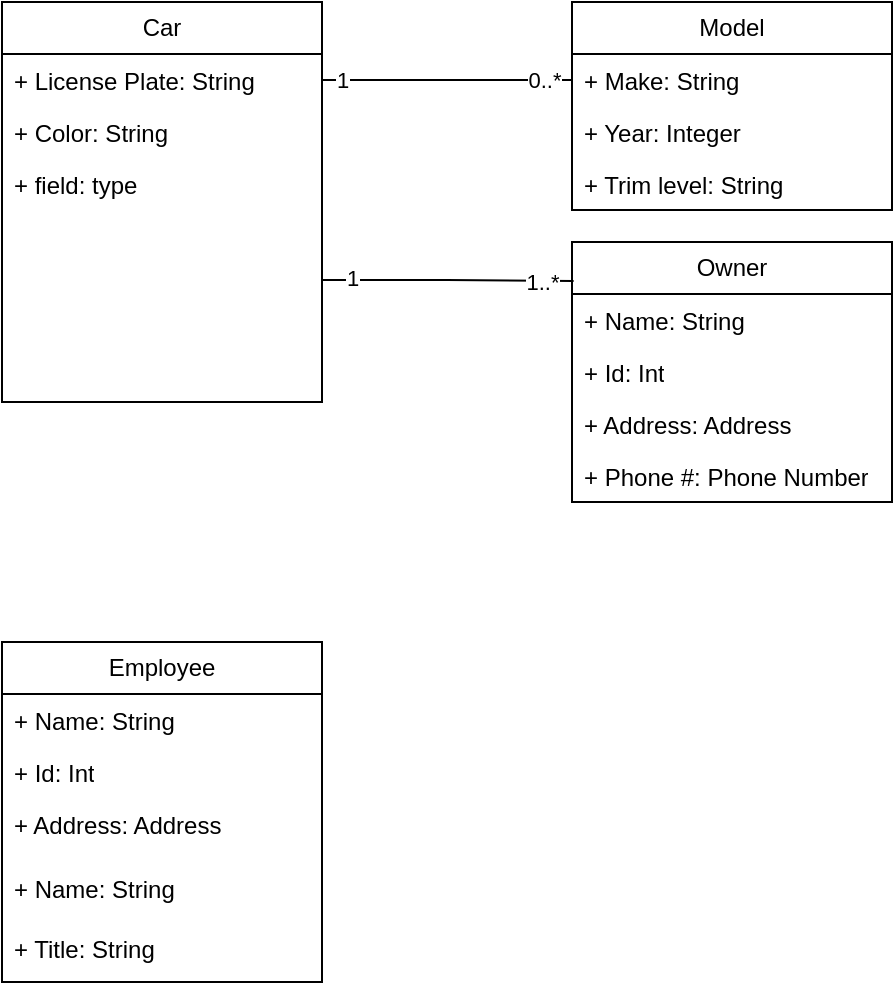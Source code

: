 <mxfile version="28.2.5">
  <diagram name="Page-1" id="RoQxjW4McmKQR3HF6a6k">
    <mxGraphModel dx="1043" dy="570" grid="1" gridSize="10" guides="1" tooltips="1" connect="1" arrows="1" fold="1" page="1" pageScale="1" pageWidth="850" pageHeight="1100" math="0" shadow="0">
      <root>
        <mxCell id="0" />
        <mxCell id="1" parent="0" />
        <mxCell id="i3sk0pUM4rajR8fH5hq--1" value="Car" style="swimlane;fontStyle=0;childLayout=stackLayout;horizontal=1;startSize=26;fillColor=none;horizontalStack=0;resizeParent=1;resizeParentMax=0;resizeLast=0;collapsible=1;marginBottom=0;whiteSpace=wrap;html=1;" vertex="1" parent="1">
          <mxGeometry x="60" y="40" width="160" height="200" as="geometry" />
        </mxCell>
        <mxCell id="i3sk0pUM4rajR8fH5hq--2" value="+ License Plate: String&lt;span style=&quot;white-space: pre;&quot;&gt;&#x9;&lt;/span&gt;&amp;nbsp;" style="text;strokeColor=none;fillColor=none;align=left;verticalAlign=top;spacingLeft=4;spacingRight=4;overflow=hidden;rotatable=0;points=[[0,0.5],[1,0.5]];portConstraint=eastwest;whiteSpace=wrap;html=1;" vertex="1" parent="i3sk0pUM4rajR8fH5hq--1">
          <mxGeometry y="26" width="160" height="26" as="geometry" />
        </mxCell>
        <mxCell id="i3sk0pUM4rajR8fH5hq--3" value="+ Color: String&lt;span style=&quot;white-space: pre;&quot;&gt;&#x9;&lt;/span&gt;&lt;span style=&quot;white-space: pre;&quot;&gt;&#x9;&lt;/span&gt;" style="text;strokeColor=none;fillColor=none;align=left;verticalAlign=top;spacingLeft=4;spacingRight=4;overflow=hidden;rotatable=0;points=[[0,0.5],[1,0.5]];portConstraint=eastwest;whiteSpace=wrap;html=1;" vertex="1" parent="i3sk0pUM4rajR8fH5hq--1">
          <mxGeometry y="52" width="160" height="26" as="geometry" />
        </mxCell>
        <mxCell id="i3sk0pUM4rajR8fH5hq--4" value="+ field: type" style="text;strokeColor=none;fillColor=none;align=left;verticalAlign=top;spacingLeft=4;spacingRight=4;overflow=hidden;rotatable=0;points=[[0,0.5],[1,0.5]];portConstraint=eastwest;whiteSpace=wrap;html=1;" vertex="1" parent="i3sk0pUM4rajR8fH5hq--1">
          <mxGeometry y="78" width="160" height="122" as="geometry" />
        </mxCell>
        <mxCell id="i3sk0pUM4rajR8fH5hq--5" value="Model" style="swimlane;fontStyle=0;childLayout=stackLayout;horizontal=1;startSize=26;fillColor=none;horizontalStack=0;resizeParent=1;resizeParentMax=0;resizeLast=0;collapsible=1;marginBottom=0;whiteSpace=wrap;html=1;" vertex="1" parent="1">
          <mxGeometry x="345" y="40" width="160" height="104" as="geometry" />
        </mxCell>
        <mxCell id="i3sk0pUM4rajR8fH5hq--6" value="+ Make: String&lt;span style=&quot;white-space: pre;&quot;&gt;&#x9;&lt;/span&gt;&lt;div&gt;&lt;span style=&quot;white-space: pre;&quot;&gt;&#x9;&lt;/span&gt;&amp;nbsp;&lt;span style=&quot;white-space: pre;&quot;&gt;&#x9;&lt;/span&gt;&lt;/div&gt;" style="text;strokeColor=none;fillColor=none;align=left;verticalAlign=top;spacingLeft=4;spacingRight=4;overflow=hidden;rotatable=0;points=[[0,0.5],[1,0.5]];portConstraint=eastwest;whiteSpace=wrap;html=1;" vertex="1" parent="i3sk0pUM4rajR8fH5hq--5">
          <mxGeometry y="26" width="160" height="26" as="geometry" />
        </mxCell>
        <mxCell id="i3sk0pUM4rajR8fH5hq--7" value="+ Year: Integer&lt;span style=&quot;white-space: pre;&quot;&gt;&#x9;&lt;/span&gt;&lt;span style=&quot;white-space: pre;&quot;&gt;&#x9;&lt;/span&gt;" style="text;strokeColor=none;fillColor=none;align=left;verticalAlign=top;spacingLeft=4;spacingRight=4;overflow=hidden;rotatable=0;points=[[0,0.5],[1,0.5]];portConstraint=eastwest;whiteSpace=wrap;html=1;" vertex="1" parent="i3sk0pUM4rajR8fH5hq--5">
          <mxGeometry y="52" width="160" height="26" as="geometry" />
        </mxCell>
        <mxCell id="i3sk0pUM4rajR8fH5hq--8" value="+ Trim level: String" style="text;strokeColor=none;fillColor=none;align=left;verticalAlign=top;spacingLeft=4;spacingRight=4;overflow=hidden;rotatable=0;points=[[0,0.5],[1,0.5]];portConstraint=eastwest;whiteSpace=wrap;html=1;" vertex="1" parent="i3sk0pUM4rajR8fH5hq--5">
          <mxGeometry y="78" width="160" height="26" as="geometry" />
        </mxCell>
        <mxCell id="i3sk0pUM4rajR8fH5hq--9" style="edgeStyle=orthogonalEdgeStyle;rounded=0;orthogonalLoop=1;jettySize=auto;html=1;entryX=0;entryY=0.5;entryDx=0;entryDy=0;endArrow=none;endFill=0;" edge="1" parent="1" source="i3sk0pUM4rajR8fH5hq--2" target="i3sk0pUM4rajR8fH5hq--6">
          <mxGeometry relative="1" as="geometry" />
        </mxCell>
        <mxCell id="i3sk0pUM4rajR8fH5hq--10" value="1" style="edgeLabel;html=1;align=center;verticalAlign=middle;resizable=0;points=[];" vertex="1" connectable="0" parent="i3sk0pUM4rajR8fH5hq--9">
          <mxGeometry x="-0.842" relative="1" as="geometry">
            <mxPoint as="offset" />
          </mxGeometry>
        </mxCell>
        <mxCell id="i3sk0pUM4rajR8fH5hq--11" value="0..*" style="edgeLabel;html=1;align=center;verticalAlign=middle;resizable=0;points=[];" vertex="1" connectable="0" parent="i3sk0pUM4rajR8fH5hq--9">
          <mxGeometry x="0.764" relative="1" as="geometry">
            <mxPoint as="offset" />
          </mxGeometry>
        </mxCell>
        <mxCell id="i3sk0pUM4rajR8fH5hq--15" value="Owner" style="swimlane;fontStyle=0;childLayout=stackLayout;horizontal=1;startSize=26;fillColor=none;horizontalStack=0;resizeParent=1;resizeParentMax=0;resizeLast=0;collapsible=1;marginBottom=0;whiteSpace=wrap;html=1;" vertex="1" parent="1">
          <mxGeometry x="345" y="160" width="160" height="130" as="geometry" />
        </mxCell>
        <mxCell id="i3sk0pUM4rajR8fH5hq--16" value="+ Name: String&lt;span style=&quot;white-space: pre;&quot;&gt;&#x9;&lt;/span&gt;&lt;div&gt;&lt;span style=&quot;white-space: pre;&quot;&gt;&#x9;&lt;/span&gt;&amp;nbsp;&lt;span style=&quot;white-space: pre;&quot;&gt;&#x9;&lt;/span&gt;&lt;/div&gt;" style="text;strokeColor=none;fillColor=none;align=left;verticalAlign=top;spacingLeft=4;spacingRight=4;overflow=hidden;rotatable=0;points=[[0,0.5],[1,0.5]];portConstraint=eastwest;whiteSpace=wrap;html=1;" vertex="1" parent="i3sk0pUM4rajR8fH5hq--15">
          <mxGeometry y="26" width="160" height="26" as="geometry" />
        </mxCell>
        <mxCell id="i3sk0pUM4rajR8fH5hq--17" value="+ Id: Int" style="text;strokeColor=none;fillColor=none;align=left;verticalAlign=top;spacingLeft=4;spacingRight=4;overflow=hidden;rotatable=0;points=[[0,0.5],[1,0.5]];portConstraint=eastwest;whiteSpace=wrap;html=1;" vertex="1" parent="i3sk0pUM4rajR8fH5hq--15">
          <mxGeometry y="52" width="160" height="26" as="geometry" />
        </mxCell>
        <mxCell id="i3sk0pUM4rajR8fH5hq--18" value="+ Address: Address" style="text;strokeColor=none;fillColor=none;align=left;verticalAlign=top;spacingLeft=4;spacingRight=4;overflow=hidden;rotatable=0;points=[[0,0.5],[1,0.5]];portConstraint=eastwest;whiteSpace=wrap;html=1;" vertex="1" parent="i3sk0pUM4rajR8fH5hq--15">
          <mxGeometry y="78" width="160" height="52" as="geometry" />
        </mxCell>
        <mxCell id="i3sk0pUM4rajR8fH5hq--19" value="+ Phone #: Phone Number" style="text;strokeColor=none;fillColor=none;align=left;verticalAlign=top;spacingLeft=4;spacingRight=4;overflow=hidden;rotatable=0;points=[[0,0.5],[1,0.5]];portConstraint=eastwest;whiteSpace=wrap;html=1;" vertex="1" parent="1">
          <mxGeometry x="345" y="264" width="160" height="26" as="geometry" />
        </mxCell>
        <mxCell id="i3sk0pUM4rajR8fH5hq--20" value="1..*" style="edgeStyle=orthogonalEdgeStyle;rounded=0;orthogonalLoop=1;jettySize=auto;html=1;endArrow=none;endFill=0;entryX=0.005;entryY=0.15;entryDx=0;entryDy=0;entryPerimeter=0;" edge="1" parent="1" source="i3sk0pUM4rajR8fH5hq--4" target="i3sk0pUM4rajR8fH5hq--15">
          <mxGeometry x="0.75" relative="1" as="geometry">
            <mxPoint x="340" y="180" as="targetPoint" />
            <mxPoint as="offset" />
          </mxGeometry>
        </mxCell>
        <mxCell id="i3sk0pUM4rajR8fH5hq--21" value="1" style="edgeLabel;html=1;align=center;verticalAlign=middle;resizable=0;points=[];" vertex="1" connectable="0" parent="i3sk0pUM4rajR8fH5hq--20">
          <mxGeometry x="-0.759" y="1" relative="1" as="geometry">
            <mxPoint as="offset" />
          </mxGeometry>
        </mxCell>
        <mxCell id="i3sk0pUM4rajR8fH5hq--22" value="Employee" style="swimlane;fontStyle=0;childLayout=stackLayout;horizontal=1;startSize=26;fillColor=none;horizontalStack=0;resizeParent=1;resizeParentMax=0;resizeLast=0;collapsible=1;marginBottom=0;whiteSpace=wrap;html=1;" vertex="1" parent="1">
          <mxGeometry x="60" y="360" width="160" height="170" as="geometry" />
        </mxCell>
        <mxCell id="i3sk0pUM4rajR8fH5hq--23" value="+ Name: String&lt;span style=&quot;white-space: pre;&quot;&gt;&#x9;&lt;/span&gt;&lt;div&gt;&lt;span style=&quot;white-space: pre;&quot;&gt;&#x9;&lt;/span&gt;&amp;nbsp;&lt;span style=&quot;white-space: pre;&quot;&gt;&#x9;&lt;/span&gt;&lt;/div&gt;" style="text;strokeColor=none;fillColor=none;align=left;verticalAlign=top;spacingLeft=4;spacingRight=4;overflow=hidden;rotatable=0;points=[[0,0.5],[1,0.5]];portConstraint=eastwest;whiteSpace=wrap;html=1;" vertex="1" parent="i3sk0pUM4rajR8fH5hq--22">
          <mxGeometry y="26" width="160" height="26" as="geometry" />
        </mxCell>
        <mxCell id="i3sk0pUM4rajR8fH5hq--24" value="+ Id: Int" style="text;strokeColor=none;fillColor=none;align=left;verticalAlign=top;spacingLeft=4;spacingRight=4;overflow=hidden;rotatable=0;points=[[0,0.5],[1,0.5]];portConstraint=eastwest;whiteSpace=wrap;html=1;" vertex="1" parent="i3sk0pUM4rajR8fH5hq--22">
          <mxGeometry y="52" width="160" height="26" as="geometry" />
        </mxCell>
        <mxCell id="i3sk0pUM4rajR8fH5hq--25" value="+ Address: Address" style="text;strokeColor=none;fillColor=none;align=left;verticalAlign=top;spacingLeft=4;spacingRight=4;overflow=hidden;rotatable=0;points=[[0,0.5],[1,0.5]];portConstraint=eastwest;whiteSpace=wrap;html=1;" vertex="1" parent="i3sk0pUM4rajR8fH5hq--22">
          <mxGeometry y="78" width="160" height="32" as="geometry" />
        </mxCell>
        <mxCell id="i3sk0pUM4rajR8fH5hq--30" value="+ Name: String" style="text;strokeColor=none;fillColor=none;align=left;verticalAlign=top;spacingLeft=4;spacingRight=4;overflow=hidden;rotatable=0;points=[[0,0.5],[1,0.5]];portConstraint=eastwest;whiteSpace=wrap;html=1;" vertex="1" parent="i3sk0pUM4rajR8fH5hq--22">
          <mxGeometry y="110" width="160" height="30" as="geometry" />
        </mxCell>
        <mxCell id="i3sk0pUM4rajR8fH5hq--31" value="+ Title: String" style="text;strokeColor=none;fillColor=none;align=left;verticalAlign=top;spacingLeft=4;spacingRight=4;overflow=hidden;rotatable=0;points=[[0,0.5],[1,0.5]];portConstraint=eastwest;whiteSpace=wrap;html=1;" vertex="1" parent="i3sk0pUM4rajR8fH5hq--22">
          <mxGeometry y="140" width="160" height="30" as="geometry" />
        </mxCell>
      </root>
    </mxGraphModel>
  </diagram>
</mxfile>
